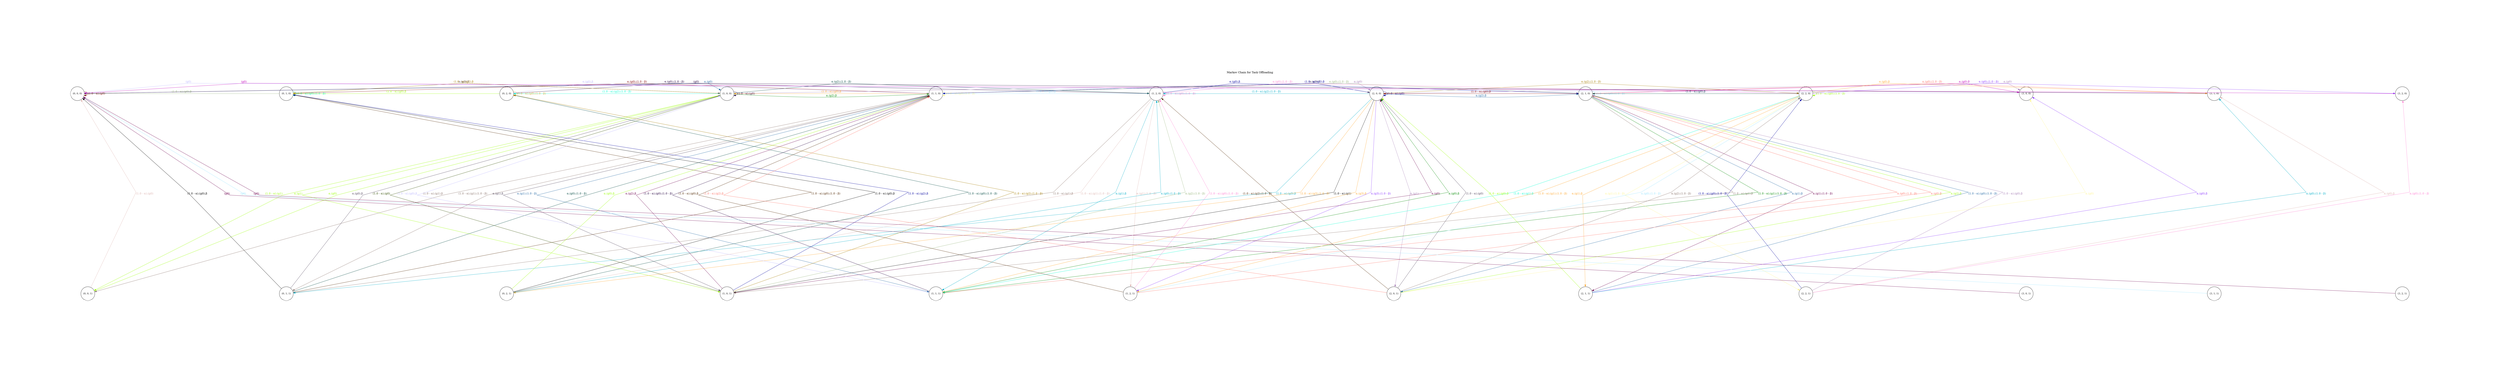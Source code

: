 digraph {
	graph [label="Markov Chain for Task Offloading" labelloc=t margin=5 splines=false]
	node [fixedsize=true fontsize=12 shape=circle width=1]
	subgraph row0 {
		edge [minlen=25 style=invis weight=1000]
		rank=same
		0 [label="(0, 0, 0)"]
		1 [label="(0, 1, 0)"]
		2 [label="(0, 2, 0)"]
		3 [label="(1, 0, 0)"]
		4 [label="(1, 1, 0)"]
		5 [label="(1, 2, 0)"]
		6 [label="(2, 0, 0)"]
		7 [label="(2, 1, 0)"]
		8 [label="(2, 2, 0)"]
		9 [label="(3, 0, 0)"]
		10 [label="(3, 1, 0)"]
		11 [label="(3, 2, 0)"]
		0 -> 1
		1 -> 2
		2 -> 3
		3 -> 4
		4 -> 5
		5 -> 6
		6 -> 7
		7 -> 8
		8 -> 9
		9 -> 10
		10 -> 11
	}
	subgraph row1 {
		edge [minlen=25 style=invis weight=1000]
		rank=same
		12 [label="(0, 0, 1)"]
		13 [label="(0, 1, 1)"]
		14 [label="(0, 2, 1)"]
		15 [label="(1, 0, 1)"]
		16 [label="(1, 1, 1)"]
		17 [label="(1, 2, 1)"]
		18 [label="(2, 0, 1)"]
		19 [label="(2, 1, 1)"]
		20 [label="(2, 2, 1)"]
		21 [label="(3, 0, 1)"]
		22 [label="(3, 1, 1)"]
		23 [label="(3, 2, 1)"]
		12 -> 13
		13 -> 14
		14 -> 15
		15 -> 16
		16 -> 17
		17 -> 18
		18 -> 19
		19 -> 20
		20 -> 21
		21 -> 22
		22 -> 23
	}
	subgraph subgraph_grid {
		edge [minlen=25 style=invis weight=1000]
		0 -> 12
		1 -> 13
		2 -> 14
		3 -> 15
		4 -> 16
		5 -> 17
		6 -> 18
		7 -> 19
		8 -> 20
		9 -> 21
		10 -> 22
		11 -> 23
	}
	subgraph subgraph_input_edges {
		edge [constraint=false]
		0 -> 3 [label="α.(g0)" color="#2066a3" fontcolor="#2066a3"]
		0 -> 0 [label="(1.0 - α).(g0)" color="#830005" fontcolor="#830005"]
		12 -> 3 [label="α.(g0)" color="#99ff00" fontcolor="#99ff00"]
		12 -> 0 [label="(1.0 - α).(g0)" color="#ddb4b0" fontcolor="#ddb4b0"]
		1 -> 3 [label="α.(g0).β" color="#4f435b" fontcolor="#4f435b"]
		1 -> 0 [label="(1.0 - α).(g0).β" color="#96b57b" fontcolor="#96b57b"]
		1 -> 4 [label="α.(g0).(1.0 - β)" color="#830005" fontcolor="#830005"]
		1 -> 1 [label="(1.0 - α).(g0).(1.0 - β)" color="#00fdd0" fontcolor="#00fdd0"]
		13 -> 3 [label="α.(g0).β" color="#4f435b" fontcolor="#4f435b"]
		13 -> 0 [label="(1.0 - α).(g0).β" color="#000000" fontcolor="#000000"]
		13 -> 4 [label="α.(g0).(1.0 - β)" color="#004740" fontcolor="#004740"]
		13 -> 1 [label="(1.0 - α).(g0).(1.0 - β)" color="#4e2500" fontcolor="#4e2500"]
		2 -> 4 [label="α.(g0).β" color="#bdb8ff" fontcolor="#bdb8ff"]
		2 -> 1 [label="(1.0 - α).(g0).β" color="#99ff00" fontcolor="#99ff00"]
		2 -> 5 [label="α.(g0).(1.0 - β)" color="#23003f" fontcolor="#23003f"]
		2 -> 2 [label="(1.0 - α).(g0).(1.0 - β)" color="#ffa62c" fontcolor="#ffa62c"]
		14 -> 4 [label="α.(g0).β" color="#99ff00" fontcolor="#99ff00"]
		14 -> 1 [label="(1.0 - α).(g0).β" color="#000000" fontcolor="#000000"]
		14 -> 5 [label="α.(g0).(1.0 - β)" color="#00adc8" fontcolor="#00adc8"]
		14 -> 2 [label="(1.0 - α).(g0).(1.0 - β)" color="#004740" fontcolor="#004740"]
		3 -> 6 [label="α.(g0)" color="#a47cb4" fontcolor="#a47cb4"]
		3 -> 3 [label="(1.0 - α).(g0)" color="#23003f" fontcolor="#23003f"]
		3 -> 4 [label="α.(g2).β" color="#008900" fontcolor="#008900"]
		3 -> 1 [label="(1.0 - α).(g2).β" color="#a57d00" fontcolor="#a57d00"]
		3 -> 5 [label="α.(g2).(1.0 - β)" color="#004740" fontcolor="#004740"]
		3 -> 2 [label="(1.0 - α).(g2).(1.0 - β)" color="#00fdd0" fontcolor="#00fdd0"]
		3 -> 15 [label="α.(g1)" color="#99ff00" fontcolor="#99ff00"]
		3 -> 12 [label="(1.0 - α).(g1)" color="#99ff00" fontcolor="#99ff00"]
		15 -> 6 [label="α.(g0)" color="#6c004e" fontcolor="#6c004e"]
		15 -> 3 [label="(1.0 - α).(g0)" color="#314d00" fontcolor="#314d00"]
		15 -> 4 [label="α.(g2).β" color="#6c004e" fontcolor="#6c004e"]
		15 -> 1 [label="(1.0 - α).(g2).β" color="#00009e" fontcolor="#00009e"]
		15 -> 5 [label="α.(g2).(1.0 - β)" color="#96b57b" fontcolor="#96b57b"]
		15 -> 2 [label="(1.0 - α).(g2).(1.0 - β)" color="#a57d00" fontcolor="#a57d00"]
		4 -> 6 [label="α.(g0).β" color="#4f435b" fontcolor="#4f435b"]
		4 -> 3 [label="(1.0 - α).(g0).β" color="#ffa62c" fontcolor="#ffa62c"]
		4 -> 7 [label="α.(g0).(1.0 - β)" color="#96b57b" fontcolor="#96b57b"]
		4 -> 4 [label="(1.0 - α).(g0).(1.0 - β)" color="#fef591" fontcolor="#fef591"]
		4 -> 15 [label="α.(g1).β" color="#4f435b" fontcolor="#4f435b"]
		4 -> 12 [label="(1.0 - α).(g1).β" color="#877068" fontcolor="#877068"]
		4 -> 16 [label="α.(g1).(1.0 - β)" color="#2066a3" fontcolor="#2066a3"]
		4 -> 13 [label="(1.0 - α).(g1).(1.0 - β)" color="#877068" fontcolor="#877068"]
		16 -> 6 [label="α.(g0).β" color="#008900" fontcolor="#008900"]
		16 -> 3 [label="(1.0 - α).(g0).β" color="#bdb8ff" fontcolor="#bdb8ff"]
		16 -> 7 [label="α.(g0).(1.0 - β)" color="#ff7266" fontcolor="#ff7266"]
		16 -> 4 [label="(1.0 - α).(g0).(1.0 - β)" color="#23003f" fontcolor="#23003f"]
		5 -> 7 [label="α.(g0).β" color="#00009e" fontcolor="#00009e"]
		5 -> 4 [label="(1.0 - α).(g0).β" color="#9ce5ff" fontcolor="#9ce5ff"]
		5 -> 8 [label="α.(g0).(1.0 - β)" color="#ff80d2" fontcolor="#ff80d2"]
		5 -> 5 [label="(1.0 - α).(g0).(1.0 - β)" color="#ff80d2" fontcolor="#ff80d2"]
		5 -> 16 [label="α.(g1).β" color="#00adc8" fontcolor="#00adc8"]
		5 -> 13 [label="(1.0 - α).(g1).β" color="#877068" fontcolor="#877068"]
		5 -> 17 [label="α.(g1).(1.0 - β)" color="#ddb4b0" fontcolor="#ddb4b0"]
		5 -> 14 [label="(1.0 - α).(g1).(1.0 - β)" color="#ddb4b0" fontcolor="#ddb4b0"]
		17 -> 7 [label="α.(g0).β" color="#ff7266" fontcolor="#ff7266"]
		17 -> 4 [label="(1.0 - α).(g0).β" color="#4e2500" fontcolor="#4e2500"]
		17 -> 8 [label="α.(g0).(1.0 - β)" color="#9ce5ff" fontcolor="#9ce5ff"]
		17 -> 5 [label="(1.0 - α).(g0).(1.0 - β)" color="#ff80d2" fontcolor="#ff80d2"]
		6 -> 9 [label="α.(g0)" color="#a47cb4" fontcolor="#a47cb4"]
		6 -> 6 [label="(1.0 - α).(g0)" color="#00009e" fontcolor="#00009e"]
		6 -> 7 [label="α.(g2).β" color="#2066a3" fontcolor="#2066a3"]
		6 -> 4 [label="(1.0 - α).(g2).β" color="#00009e" fontcolor="#00009e"]
		6 -> 8 [label="α.(g2).(1.0 - β)" color="#a57d00" fontcolor="#a57d00"]
		6 -> 5 [label="(1.0 - α).(g2).(1.0 - β)" color="#00adc8" fontcolor="#00adc8"]
		6 -> 18 [label="α.(g1)" color="#a47cb4" fontcolor="#a47cb4"]
		6 -> 15 [label="(1.0 - α).(g1)" color="#000000" fontcolor="#000000"]
		6 -> 16 [label="α.(g3).β" color="#ffa62c" fontcolor="#ffa62c"]
		6 -> 13 [label="(1.0 - α).(g3).β" color="#00adc8" fontcolor="#00adc8"]
		6 -> 17 [label="α.(g3).(1.0 - β)" color="#8d39ff" fontcolor="#8d39ff"]
		6 -> 14 [label="(1.0 - α).(g3).(1.0 - β)" color="#ffa62c" fontcolor="#ffa62c"]
		18 -> 9 [label="α.(g0)" color="#fef591" fontcolor="#fef591"]
		18 -> 6 [label="(1.0 - α).(g0)" color="#4f435b" fontcolor="#4f435b"]
		18 -> 7 [label="α.(g2).β" color="#99ff00" fontcolor="#99ff00"]
		18 -> 4 [label="(1.0 - α).(g2).β" color="#ff7266" fontcolor="#ff7266"]
		18 -> 8 [label="α.(g2).(1.0 - β)" color="#877068" fontcolor="#877068"]
		18 -> 5 [label="(1.0 - α).(g2).(1.0 - β)" color="#4e2500" fontcolor="#4e2500"]
		7 -> 9 [label="α.(g0).β" color="#c100ba" fontcolor="#c100ba"]
		7 -> 6 [label="(1.0 - α).(g0).β" color="#830005" fontcolor="#830005"]
		7 -> 10 [label="α.(g0).(1.0 - β)" color="#ff7266" fontcolor="#ff7266"]
		7 -> 7 [label="(1.0 - α).(g0).(1.0 - β)" color="#9ce5ff" fontcolor="#9ce5ff"]
		7 -> 18 [label="α.(g1).β" color="#2066a3" fontcolor="#2066a3"]
		7 -> 15 [label="(1.0 - α).(g1).β" color="#877068" fontcolor="#877068"]
		7 -> 19 [label="α.(g1).(1.0 - β)" color="#6c004e" fontcolor="#6c004e"]
		7 -> 16 [label="(1.0 - α).(g1).(1.0 - β)" color="#008900" fontcolor="#008900"]
		19 -> 9 [label="α.(g0).β" color="#8d39ff" fontcolor="#8d39ff"]
		19 -> 6 [label="(1.0 - α).(g0).β" color="#99ff00" fontcolor="#99ff00"]
		19 -> 10 [label="α.(g0).(1.0 - β)" color="#00adc8" fontcolor="#00adc8"]
		19 -> 7 [label="(1.0 - α).(g0).(1.0 - β)" color="#2066a3" fontcolor="#2066a3"]
		8 -> 10 [label="α.(g0).β" color="#ffa62c" fontcolor="#ffa62c"]
		8 -> 7 [label="(1.0 - α).(g0).β" color="#004740" fontcolor="#004740"]
		8 -> 11 [label="α.(g0).(1.0 - β)" color="#8d39ff" fontcolor="#8d39ff"]
		8 -> 8 [label="(1.0 - α).(g0).(1.0 - β)" color="#99ff00" fontcolor="#99ff00"]
		8 -> 19 [label="α.(g1).β" color="#ffa62c" fontcolor="#ffa62c"]
		8 -> 16 [label="(1.0 - α).(g1).β" color="#00fdd0" fontcolor="#00fdd0"]
		8 -> 20 [label="α.(g1).(1.0 - β)" color="#fef591" fontcolor="#fef591"]
		8 -> 17 [label="(1.0 - α).(g1).(1.0 - β)" color="#ffa62c" fontcolor="#ffa62c"]
		20 -> 10 [label="α.(g0).β" color="#ddb4b0" fontcolor="#ddb4b0"]
		20 -> 7 [label="(1.0 - α).(g0).β" color="#a47cb4" fontcolor="#a47cb4"]
		20 -> 11 [label="α.(g0).(1.0 - β)" color="#ff80d2" fontcolor="#ff80d2"]
		20 -> 8 [label="(1.0 - α).(g0).(1.0 - β)" color="#00009e" fontcolor="#00009e"]
		9 -> 0 [label="(g0)" color="#bdb8ff" fontcolor="#bdb8ff"]
		21 -> 0 [label="(g0)" color="#6c004e" fontcolor="#6c004e"]
		10 -> 0 [label="(g0)" color="#23003f" fontcolor="#23003f"]
		22 -> 0 [label="(g0)" color="#9ce5ff" fontcolor="#9ce5ff"]
		11 -> 0 [label="(g0)" color="#c100ba" fontcolor="#c100ba"]
		23 -> 0 [label="(g0)" color="#6c004e" fontcolor="#6c004e"]
	}
}
